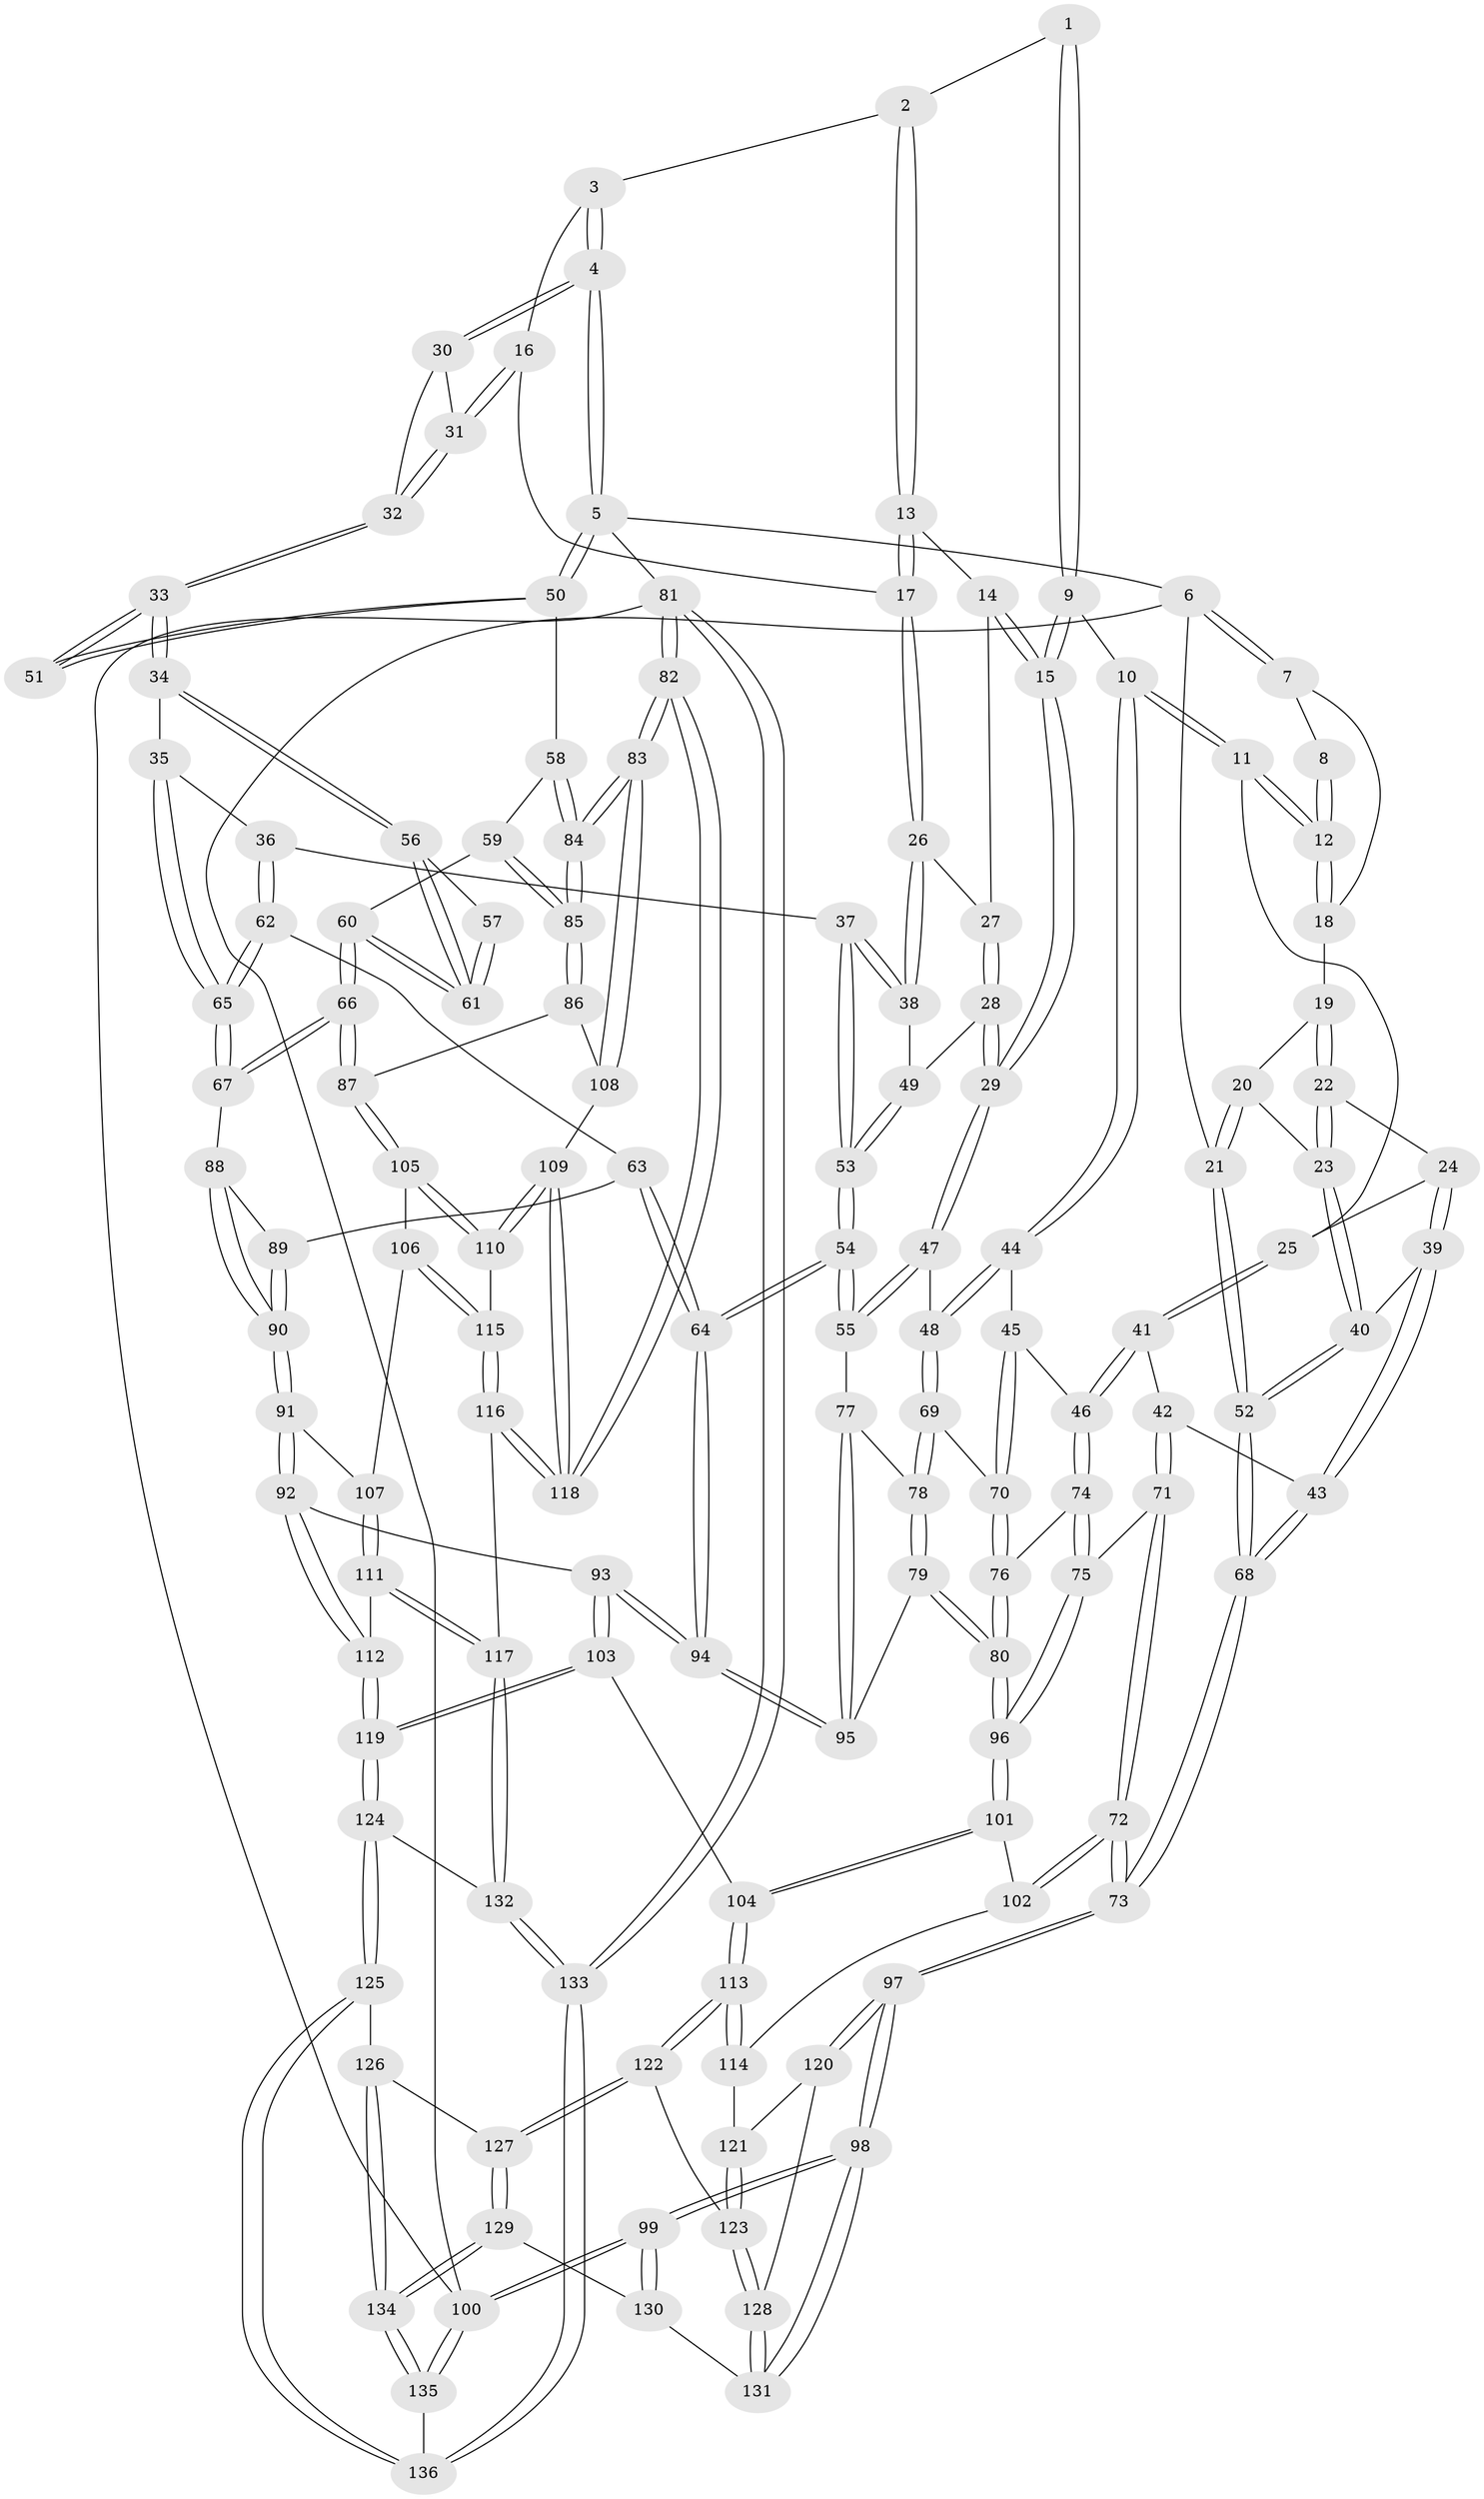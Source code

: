 // coarse degree distribution, {3: 0.2073170731707317, 4: 0.36585365853658536, 5: 0.32926829268292684, 6: 0.08536585365853659, 2: 0.012195121951219513}
// Generated by graph-tools (version 1.1) at 2025/42/03/06/25 10:42:30]
// undirected, 136 vertices, 337 edges
graph export_dot {
graph [start="1"]
  node [color=gray90,style=filled];
  1 [pos="+0.3196103526821788+0"];
  2 [pos="+0.4520364309894083+0"];
  3 [pos="+0.6836542606351326+0"];
  4 [pos="+1+0"];
  5 [pos="+1+0"];
  6 [pos="+0+0"];
  7 [pos="+0+0"];
  8 [pos="+0.19473504056376312+0"];
  9 [pos="+0.27600012925287876+0.11569738376420947"];
  10 [pos="+0.22071417120454873+0.15378793949593803"];
  11 [pos="+0.1598270987026341+0.14538265855668836"];
  12 [pos="+0.15530349254607506+0.124303959624906"];
  13 [pos="+0.475217065775517+0"];
  14 [pos="+0.46659096417302887+0.047715599994502256"];
  15 [pos="+0.39706600020232874+0.1675034041870079"];
  16 [pos="+0.6641813906823164+0.12049031248070892"];
  17 [pos="+0.6467850288914713+0.12493484127208127"];
  18 [pos="+0.03894871261756004+0"];
  19 [pos="+0.05100208646645197+0.09498074007771763"];
  20 [pos="+0.027590661311806486+0.10618302786768226"];
  21 [pos="+0+0"];
  22 [pos="+0.08758246639377867+0.13574218005436176"];
  23 [pos="+0+0.18239320168080814"];
  24 [pos="+0.14138159605814227+0.15210825401237124"];
  25 [pos="+0.15741997993780507+0.1467510685573593"];
  26 [pos="+0.5820307096509653+0.17605084504150262"];
  27 [pos="+0.5286163166489486+0.12317754919907105"];
  28 [pos="+0.4565791145053022+0.19889024359799426"];
  29 [pos="+0.40563849282889325+0.1976337169896343"];
  30 [pos="+0.8726914068397146+0"];
  31 [pos="+0.6699648042789392+0.1228374647773263"];
  32 [pos="+0.7366763453855626+0.17874077062917781"];
  33 [pos="+0.7575508504366251+0.21564304742877652"];
  34 [pos="+0.7587764276514737+0.22123667029793498"];
  35 [pos="+0.6803786320299733+0.2777819391770237"];
  36 [pos="+0.6557547779105708+0.2779190604260079"];
  37 [pos="+0.638808966719344+0.2651477365348974"];
  38 [pos="+0.5748579313448386+0.19654113009971969"];
  39 [pos="+0.07881483119832253+0.23435469611473708"];
  40 [pos="+0+0.221608526371531"];
  41 [pos="+0.1574577170806558+0.31960833426596463"];
  42 [pos="+0.14580577677304013+0.3210701995602894"];
  43 [pos="+0.11145581978150736+0.30637230308162194"];
  44 [pos="+0.25051855947746493+0.2567209716041849"];
  45 [pos="+0.1990513176675758+0.3137444053857857"];
  46 [pos="+0.1798199072179872+0.322303906134724"];
  47 [pos="+0.38501304789219404+0.29018055441770957"];
  48 [pos="+0.37749904989014654+0.29241847705581436"];
  49 [pos="+0.5569908633803868+0.20900909910623836"];
  50 [pos="+1+0"];
  51 [pos="+1+0"];
  52 [pos="+0+0.26061048246539886"];
  53 [pos="+0.5201504785843148+0.31843364952089864"];
  54 [pos="+0.49705615520995267+0.3661134087067281"];
  55 [pos="+0.4464061196356733+0.3401361923931428"];
  56 [pos="+0.8134807466711966+0.26254271020506603"];
  57 [pos="+1+0"];
  58 [pos="+1+0"];
  59 [pos="+0.8775687907695462+0.3314023517470951"];
  60 [pos="+0.857195798762172+0.33088105780571003"];
  61 [pos="+0.856039660646957+0.3280275765648723"];
  62 [pos="+0.5931320773785733+0.3628366892442963"];
  63 [pos="+0.5376543031315977+0.3797668238358597"];
  64 [pos="+0.5016922637045694+0.37279796371007756"];
  65 [pos="+0.7164390598434613+0.4064366311052361"];
  66 [pos="+0.7986102656332346+0.44135024381948007"];
  67 [pos="+0.7371921168747783+0.42879690801247505"];
  68 [pos="+0+0.4576904463412536"];
  69 [pos="+0.33688574798904686+0.3431255454985768"];
  70 [pos="+0.27340700947067864+0.3674868540002785"];
  71 [pos="+0.10242447025961976+0.4314293962275424"];
  72 [pos="+0+0.4997362771276844"];
  73 [pos="+0+0.4997941651675297"];
  74 [pos="+0.18719577933457507+0.3504242133928954"];
  75 [pos="+0.1738895148769324+0.46117578258887376"];
  76 [pos="+0.2530487354191905+0.4304717644098867"];
  77 [pos="+0.35987232192068697+0.4435700659220926"];
  78 [pos="+0.3352762596981803+0.3597230671399325"];
  79 [pos="+0.2901925135319018+0.46568893963261976"];
  80 [pos="+0.25626823905360613+0.47796106464044846"];
  81 [pos="+1+1"];
  82 [pos="+1+1"];
  83 [pos="+1+0.5719994814348676"];
  84 [pos="+1+0.38257163568340086"];
  85 [pos="+1+0.38314840788056725"];
  86 [pos="+0.9498245575926982+0.49464629000035404"];
  87 [pos="+0.8070280206362095+0.4617807197091284"];
  88 [pos="+0.6880373245948379+0.4570483243147837"];
  89 [pos="+0.5450415630072268+0.38870759946417577"];
  90 [pos="+0.6229964905387555+0.508453196919049"];
  91 [pos="+0.6021632543117166+0.566276573885418"];
  92 [pos="+0.46865631808337394+0.5871779389060366"];
  93 [pos="+0.4633848634906598+0.586196467485562"];
  94 [pos="+0.45491548775148527+0.5339497745410876"];
  95 [pos="+0.35443527481210757+0.46225661551766084"];
  96 [pos="+0.22792066989785265+0.5129148052530232"];
  97 [pos="+0+0.6011351173284019"];
  98 [pos="+0+0.7124657548090364"];
  99 [pos="+0+1"];
  100 [pos="+0+1"];
  101 [pos="+0.2243933969079723+0.5536311521548765"];
  102 [pos="+0.17333347737439908+0.5795468835364443"];
  103 [pos="+0.3930043303288191+0.6448037641440979"];
  104 [pos="+0.35240643876507494+0.6568146719492696"];
  105 [pos="+0.8062335860986493+0.4695305015661353"];
  106 [pos="+0.7477196030486326+0.6000194145485637"];
  107 [pos="+0.6184770982702773+0.578821855099205"];
  108 [pos="+0.9493802305609014+0.5761177537920703"];
  109 [pos="+0.9172632059972111+0.6286932126073427"];
  110 [pos="+0.9061361939705045+0.621280597192115"];
  111 [pos="+0.6436228998617977+0.7595811954095739"];
  112 [pos="+0.6072585360241183+0.7671653256201922"];
  113 [pos="+0.32452202635519395+0.7103631776764253"];
  114 [pos="+0.1419718833608217+0.6664713555945216"];
  115 [pos="+0.7548793127352498+0.6200589360237588"];
  116 [pos="+0.7572785066467717+0.7594077587559954"];
  117 [pos="+0.7141106327222646+0.7731880186488195"];
  118 [pos="+0.9813951441224616+0.8399596284121957"];
  119 [pos="+0.5217121535465217+0.8346402760665385"];
  120 [pos="+0+0.6646997605215204"];
  121 [pos="+0.13303688979606276+0.6844740869986523"];
  122 [pos="+0.32229816000377454+0.7154034271183531"];
  123 [pos="+0.1565308264974145+0.7658581389440883"];
  124 [pos="+0.5039602024141371+0.8781508346473417"];
  125 [pos="+0.4738272931773488+0.9280117356741877"];
  126 [pos="+0.3391546001495178+0.8232941485437253"];
  127 [pos="+0.331648550397919+0.8123147516538723"];
  128 [pos="+0.13605720772948687+0.8118734485498353"];
  129 [pos="+0.15668630780692538+0.8834692845286121"];
  130 [pos="+0.14016493357049883+0.8738539281604961"];
  131 [pos="+0.1338575365348209+0.8269210666835549"];
  132 [pos="+0.6873717200002403+0.8949259872774502"];
  133 [pos="+0.7200926246474448+1"];
  134 [pos="+0.24208089149601397+0.995347049028425"];
  135 [pos="+0.3148777022641461+1"];
  136 [pos="+0.47500673691228495+1"];
  1 -- 2;
  1 -- 9;
  1 -- 9;
  2 -- 3;
  2 -- 13;
  2 -- 13;
  3 -- 4;
  3 -- 4;
  3 -- 16;
  4 -- 5;
  4 -- 5;
  4 -- 30;
  4 -- 30;
  5 -- 6;
  5 -- 50;
  5 -- 50;
  5 -- 81;
  6 -- 7;
  6 -- 7;
  6 -- 21;
  6 -- 100;
  7 -- 8;
  7 -- 18;
  8 -- 12;
  8 -- 12;
  9 -- 10;
  9 -- 15;
  9 -- 15;
  10 -- 11;
  10 -- 11;
  10 -- 44;
  10 -- 44;
  11 -- 12;
  11 -- 12;
  11 -- 25;
  12 -- 18;
  12 -- 18;
  13 -- 14;
  13 -- 17;
  13 -- 17;
  14 -- 15;
  14 -- 15;
  14 -- 27;
  15 -- 29;
  15 -- 29;
  16 -- 17;
  16 -- 31;
  16 -- 31;
  17 -- 26;
  17 -- 26;
  18 -- 19;
  19 -- 20;
  19 -- 22;
  19 -- 22;
  20 -- 21;
  20 -- 21;
  20 -- 23;
  21 -- 52;
  21 -- 52;
  22 -- 23;
  22 -- 23;
  22 -- 24;
  23 -- 40;
  23 -- 40;
  24 -- 25;
  24 -- 39;
  24 -- 39;
  25 -- 41;
  25 -- 41;
  26 -- 27;
  26 -- 38;
  26 -- 38;
  27 -- 28;
  27 -- 28;
  28 -- 29;
  28 -- 29;
  28 -- 49;
  29 -- 47;
  29 -- 47;
  30 -- 31;
  30 -- 32;
  31 -- 32;
  31 -- 32;
  32 -- 33;
  32 -- 33;
  33 -- 34;
  33 -- 34;
  33 -- 51;
  33 -- 51;
  34 -- 35;
  34 -- 56;
  34 -- 56;
  35 -- 36;
  35 -- 65;
  35 -- 65;
  36 -- 37;
  36 -- 62;
  36 -- 62;
  37 -- 38;
  37 -- 38;
  37 -- 53;
  37 -- 53;
  38 -- 49;
  39 -- 40;
  39 -- 43;
  39 -- 43;
  40 -- 52;
  40 -- 52;
  41 -- 42;
  41 -- 46;
  41 -- 46;
  42 -- 43;
  42 -- 71;
  42 -- 71;
  43 -- 68;
  43 -- 68;
  44 -- 45;
  44 -- 48;
  44 -- 48;
  45 -- 46;
  45 -- 70;
  45 -- 70;
  46 -- 74;
  46 -- 74;
  47 -- 48;
  47 -- 55;
  47 -- 55;
  48 -- 69;
  48 -- 69;
  49 -- 53;
  49 -- 53;
  50 -- 51;
  50 -- 51;
  50 -- 58;
  52 -- 68;
  52 -- 68;
  53 -- 54;
  53 -- 54;
  54 -- 55;
  54 -- 55;
  54 -- 64;
  54 -- 64;
  55 -- 77;
  56 -- 57;
  56 -- 61;
  56 -- 61;
  57 -- 61;
  57 -- 61;
  58 -- 59;
  58 -- 84;
  58 -- 84;
  59 -- 60;
  59 -- 85;
  59 -- 85;
  60 -- 61;
  60 -- 61;
  60 -- 66;
  60 -- 66;
  62 -- 63;
  62 -- 65;
  62 -- 65;
  63 -- 64;
  63 -- 64;
  63 -- 89;
  64 -- 94;
  64 -- 94;
  65 -- 67;
  65 -- 67;
  66 -- 67;
  66 -- 67;
  66 -- 87;
  66 -- 87;
  67 -- 88;
  68 -- 73;
  68 -- 73;
  69 -- 70;
  69 -- 78;
  69 -- 78;
  70 -- 76;
  70 -- 76;
  71 -- 72;
  71 -- 72;
  71 -- 75;
  72 -- 73;
  72 -- 73;
  72 -- 102;
  72 -- 102;
  73 -- 97;
  73 -- 97;
  74 -- 75;
  74 -- 75;
  74 -- 76;
  75 -- 96;
  75 -- 96;
  76 -- 80;
  76 -- 80;
  77 -- 78;
  77 -- 95;
  77 -- 95;
  78 -- 79;
  78 -- 79;
  79 -- 80;
  79 -- 80;
  79 -- 95;
  80 -- 96;
  80 -- 96;
  81 -- 82;
  81 -- 82;
  81 -- 133;
  81 -- 133;
  81 -- 100;
  82 -- 83;
  82 -- 83;
  82 -- 118;
  82 -- 118;
  83 -- 84;
  83 -- 84;
  83 -- 108;
  83 -- 108;
  84 -- 85;
  84 -- 85;
  85 -- 86;
  85 -- 86;
  86 -- 87;
  86 -- 108;
  87 -- 105;
  87 -- 105;
  88 -- 89;
  88 -- 90;
  88 -- 90;
  89 -- 90;
  89 -- 90;
  90 -- 91;
  90 -- 91;
  91 -- 92;
  91 -- 92;
  91 -- 107;
  92 -- 93;
  92 -- 112;
  92 -- 112;
  93 -- 94;
  93 -- 94;
  93 -- 103;
  93 -- 103;
  94 -- 95;
  94 -- 95;
  96 -- 101;
  96 -- 101;
  97 -- 98;
  97 -- 98;
  97 -- 120;
  97 -- 120;
  98 -- 99;
  98 -- 99;
  98 -- 131;
  98 -- 131;
  99 -- 100;
  99 -- 100;
  99 -- 130;
  99 -- 130;
  100 -- 135;
  100 -- 135;
  101 -- 102;
  101 -- 104;
  101 -- 104;
  102 -- 114;
  103 -- 104;
  103 -- 119;
  103 -- 119;
  104 -- 113;
  104 -- 113;
  105 -- 106;
  105 -- 110;
  105 -- 110;
  106 -- 107;
  106 -- 115;
  106 -- 115;
  107 -- 111;
  107 -- 111;
  108 -- 109;
  109 -- 110;
  109 -- 110;
  109 -- 118;
  109 -- 118;
  110 -- 115;
  111 -- 112;
  111 -- 117;
  111 -- 117;
  112 -- 119;
  112 -- 119;
  113 -- 114;
  113 -- 114;
  113 -- 122;
  113 -- 122;
  114 -- 121;
  115 -- 116;
  115 -- 116;
  116 -- 117;
  116 -- 118;
  116 -- 118;
  117 -- 132;
  117 -- 132;
  119 -- 124;
  119 -- 124;
  120 -- 121;
  120 -- 128;
  121 -- 123;
  121 -- 123;
  122 -- 123;
  122 -- 127;
  122 -- 127;
  123 -- 128;
  123 -- 128;
  124 -- 125;
  124 -- 125;
  124 -- 132;
  125 -- 126;
  125 -- 136;
  125 -- 136;
  126 -- 127;
  126 -- 134;
  126 -- 134;
  127 -- 129;
  127 -- 129;
  128 -- 131;
  128 -- 131;
  129 -- 130;
  129 -- 134;
  129 -- 134;
  130 -- 131;
  132 -- 133;
  132 -- 133;
  133 -- 136;
  133 -- 136;
  134 -- 135;
  134 -- 135;
  135 -- 136;
}
